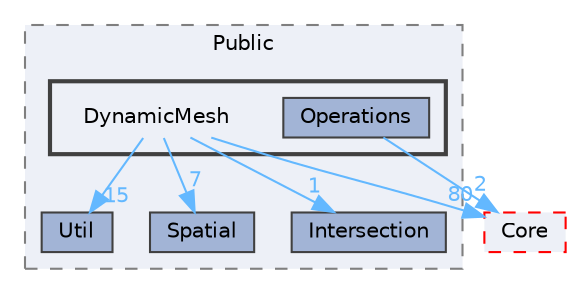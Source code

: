 digraph "DynamicMesh"
{
 // INTERACTIVE_SVG=YES
 // LATEX_PDF_SIZE
  bgcolor="transparent";
  edge [fontname=Helvetica,fontsize=10,labelfontname=Helvetica,labelfontsize=10];
  node [fontname=Helvetica,fontsize=10,shape=box,height=0.2,width=0.4];
  compound=true
  subgraph clusterdir_0c0827902e2ee888b2900676fadb6dfe {
    graph [ bgcolor="#edf0f7", pencolor="grey50", label="Public", fontname=Helvetica,fontsize=10 style="filled,dashed", URL="dir_0c0827902e2ee888b2900676fadb6dfe.html",tooltip=""]
  dir_03beab7dd8778e6fad11d15fe8adabfd [label="Util", fillcolor="#a2b4d6", color="grey25", style="filled", URL="dir_03beab7dd8778e6fad11d15fe8adabfd.html",tooltip=""];
  dir_467488c315d2cb0e74ab1472ce60fa47 [label="Spatial", fillcolor="#a2b4d6", color="grey25", style="filled", URL="dir_467488c315d2cb0e74ab1472ce60fa47.html",tooltip=""];
  dir_a4fb5f0aa87d5bd79d7b45ccdad19915 [label="Intersection", fillcolor="#a2b4d6", color="grey25", style="filled", URL="dir_a4fb5f0aa87d5bd79d7b45ccdad19915.html",tooltip=""];
  subgraph clusterdir_ffc5dd094366b8e53373e2dde5803fe5 {
    graph [ bgcolor="#edf0f7", pencolor="grey25", label="", fontname=Helvetica,fontsize=10 style="filled,bold", URL="dir_ffc5dd094366b8e53373e2dde5803fe5.html",tooltip=""]
    dir_ffc5dd094366b8e53373e2dde5803fe5 [shape=plaintext, label="DynamicMesh"];
  dir_a65e359fc8eb365b86ae9b518a6665f3 [label="Operations", fillcolor="#a2b4d6", color="grey25", style="filled", URL="dir_a65e359fc8eb365b86ae9b518a6665f3.html",tooltip=""];
  }
  }
  dir_0e6cddcc9caa1238c7f3774224afaa45 [label="Core", fillcolor="#edf0f7", color="red", style="filled,dashed", URL="dir_0e6cddcc9caa1238c7f3774224afaa45.html",tooltip=""];
  dir_ffc5dd094366b8e53373e2dde5803fe5->dir_03beab7dd8778e6fad11d15fe8adabfd [headlabel="15", labeldistance=1.5 headhref="dir_000350_001234.html" href="dir_000350_001234.html" color="steelblue1" fontcolor="steelblue1"];
  dir_ffc5dd094366b8e53373e2dde5803fe5->dir_0e6cddcc9caa1238c7f3774224afaa45 [headlabel="80", labeldistance=1.5 headhref="dir_000350_000266.html" href="dir_000350_000266.html" color="steelblue1" fontcolor="steelblue1"];
  dir_ffc5dd094366b8e53373e2dde5803fe5->dir_467488c315d2cb0e74ab1472ce60fa47 [headlabel="7", labeldistance=1.5 headhref="dir_000350_001129.html" href="dir_000350_001129.html" color="steelblue1" fontcolor="steelblue1"];
  dir_ffc5dd094366b8e53373e2dde5803fe5->dir_a4fb5f0aa87d5bd79d7b45ccdad19915 [headlabel="1", labeldistance=1.5 headhref="dir_000350_000531.html" href="dir_000350_000531.html" color="steelblue1" fontcolor="steelblue1"];
  dir_a65e359fc8eb365b86ae9b518a6665f3->dir_0e6cddcc9caa1238c7f3774224afaa45 [headlabel="2", labeldistance=1.5 headhref="dir_000703_000266.html" href="dir_000703_000266.html" color="steelblue1" fontcolor="steelblue1"];
}
